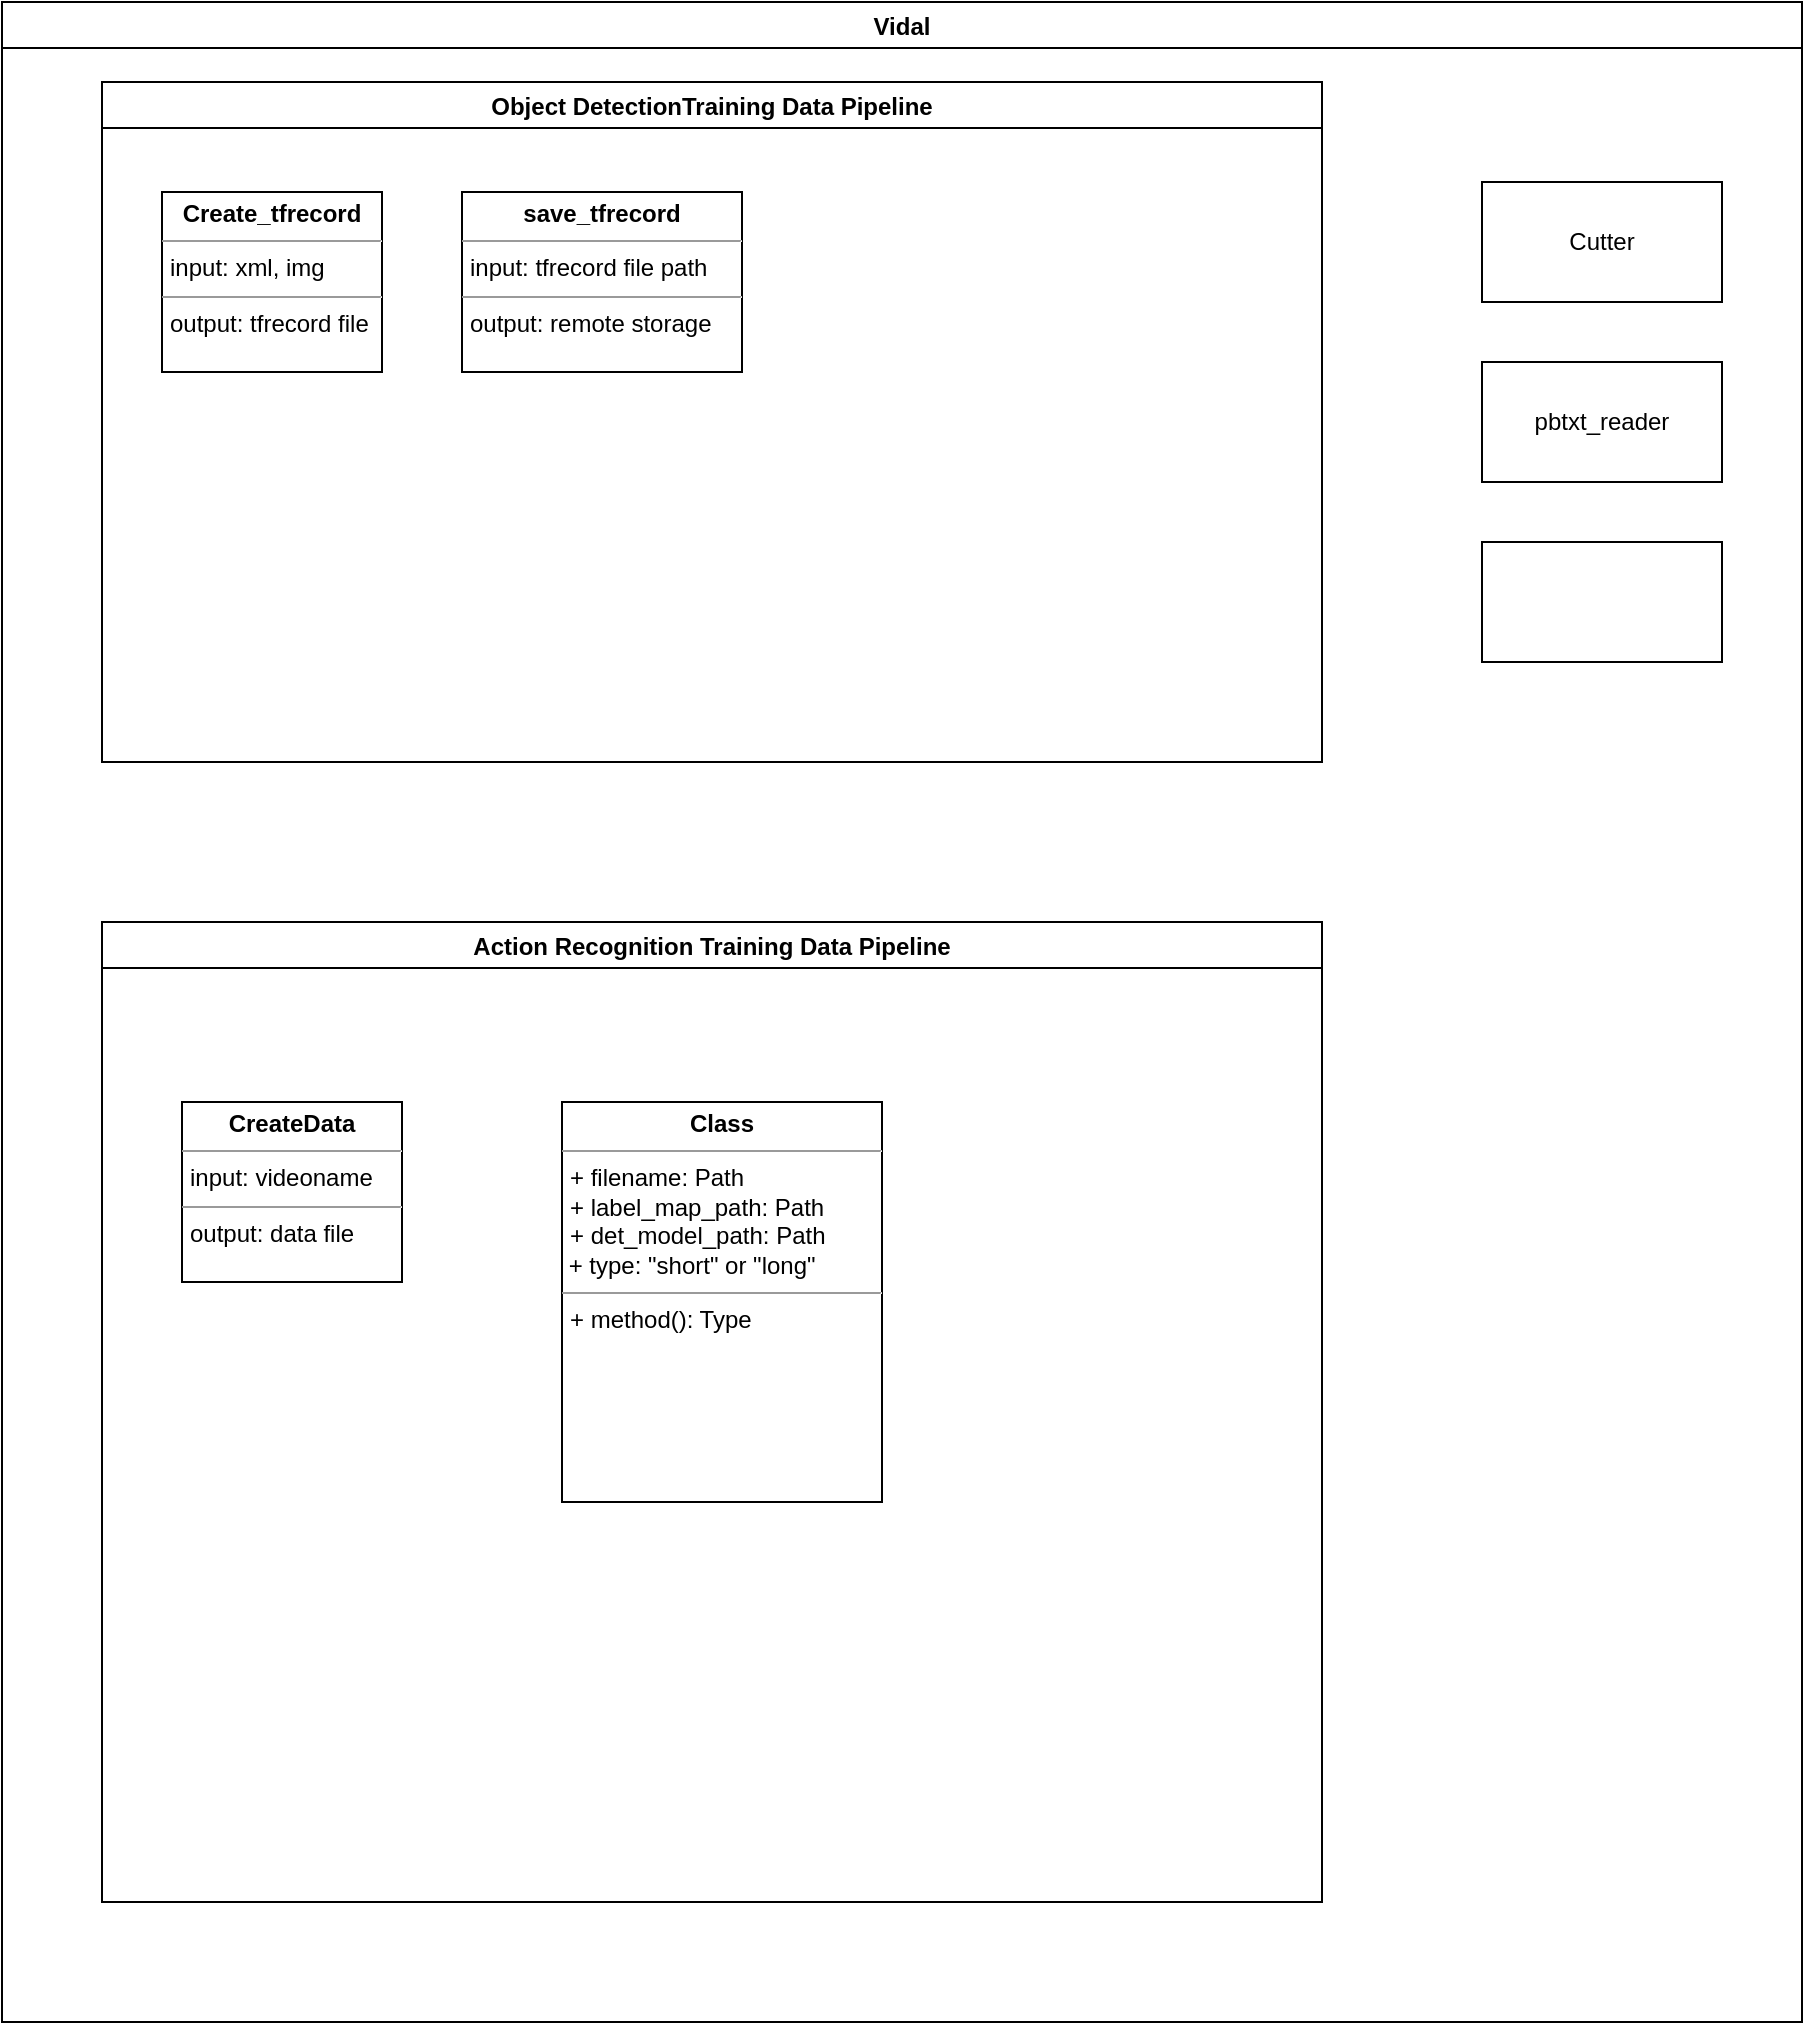 <mxfile version="14.6.13" type="device"><diagram id="QvygX1urIIGxkRKXzHxj" name="페이지-1"><mxGraphModel dx="388" dy="1810" grid="1" gridSize="10" guides="1" tooltips="1" connect="1" arrows="1" fold="1" page="1" pageScale="1" pageWidth="850" pageHeight="1100" math="0" shadow="0"><root><mxCell id="0"/><mxCell id="1" parent="0"/><mxCell id="8XVuTZqb9vnV_RxjyajA-2" value="Vidal" style="swimlane;" vertex="1" parent="1"><mxGeometry x="190" y="-790" width="900" height="1010" as="geometry"/></mxCell><mxCell id="8XVuTZqb9vnV_RxjyajA-4" value="Cutter" style="whiteSpace=wrap;html=1;" vertex="1" parent="8XVuTZqb9vnV_RxjyajA-2"><mxGeometry x="740" y="90" width="120" height="60" as="geometry"/></mxCell><mxCell id="8XVuTZqb9vnV_RxjyajA-6" value="Object DetectionTraining Data Pipeline" style="swimlane;" vertex="1" parent="8XVuTZqb9vnV_RxjyajA-2"><mxGeometry x="50" y="40" width="610" height="340" as="geometry"/></mxCell><mxCell id="8XVuTZqb9vnV_RxjyajA-15" value="&lt;p style=&quot;margin: 0px ; margin-top: 4px ; text-align: center&quot;&gt;&lt;b&gt;Create_tfrecord&lt;/b&gt;&lt;/p&gt;&lt;hr size=&quot;1&quot;&gt;&lt;p style=&quot;margin: 0px ; margin-left: 4px&quot;&gt;input: xml, img&lt;/p&gt;&lt;hr size=&quot;1&quot;&gt;&lt;p style=&quot;margin: 0px ; margin-left: 4px&quot;&gt;output: tfrecord file&lt;/p&gt;" style="verticalAlign=top;align=left;overflow=fill;fontSize=12;fontFamily=Helvetica;html=1;" vertex="1" parent="8XVuTZqb9vnV_RxjyajA-6"><mxGeometry x="30" y="55" width="110" height="90" as="geometry"/></mxCell><mxCell id="8XVuTZqb9vnV_RxjyajA-17" value="&lt;p style=&quot;margin: 0px ; margin-top: 4px ; text-align: center&quot;&gt;&lt;b&gt;save_tfrecord&lt;/b&gt;&lt;/p&gt;&lt;hr size=&quot;1&quot;&gt;&lt;p style=&quot;margin: 0px ; margin-left: 4px&quot;&gt;input: tfrecord file path&lt;/p&gt;&lt;hr size=&quot;1&quot;&gt;&lt;p style=&quot;margin: 0px ; margin-left: 4px&quot;&gt;output: remote storage&lt;/p&gt;" style="verticalAlign=top;align=left;overflow=fill;fontSize=12;fontFamily=Helvetica;html=1;" vertex="1" parent="8XVuTZqb9vnV_RxjyajA-6"><mxGeometry x="180" y="55" width="140" height="90" as="geometry"/></mxCell><mxCell id="8XVuTZqb9vnV_RxjyajA-8" value="Action Recognition Training Data Pipeline" style="swimlane;" vertex="1" parent="8XVuTZqb9vnV_RxjyajA-2"><mxGeometry x="50" y="460" width="610" height="490" as="geometry"/></mxCell><mxCell id="8XVuTZqb9vnV_RxjyajA-18" value="&lt;p style=&quot;margin: 0px ; margin-top: 4px ; text-align: center&quot;&gt;&lt;b&gt;CreateData&lt;/b&gt;&lt;/p&gt;&lt;hr size=&quot;1&quot;&gt;&lt;p style=&quot;margin: 0px ; margin-left: 4px&quot;&gt;input: videoname&lt;/p&gt;&lt;hr size=&quot;1&quot;&gt;&lt;p style=&quot;margin: 0px ; margin-left: 4px&quot;&gt;output: data file&lt;/p&gt;" style="verticalAlign=top;align=left;overflow=fill;fontSize=12;fontFamily=Helvetica;html=1;" vertex="1" parent="8XVuTZqb9vnV_RxjyajA-8"><mxGeometry x="40" y="90" width="110" height="90" as="geometry"/></mxCell><mxCell id="8XVuTZqb9vnV_RxjyajA-22" value="&lt;p style=&quot;margin: 0px ; margin-top: 4px ; text-align: center&quot;&gt;&lt;b&gt;Class&lt;/b&gt;&lt;/p&gt;&lt;hr size=&quot;1&quot;&gt;&lt;p style=&quot;margin: 0px ; margin-left: 4px&quot;&gt;+ filename: Path&lt;/p&gt;&lt;p style=&quot;margin: 0px ; margin-left: 4px&quot;&gt;+ label_map_path: Path&lt;br&gt;&lt;/p&gt;&lt;p style=&quot;margin: 0px ; margin-left: 4px&quot;&gt;+ det_model_path: Path&lt;/p&gt;&amp;nbsp;+ type: &quot;short&quot; or &quot;long&quot;&lt;br&gt;&lt;hr size=&quot;1&quot;&gt;&lt;p style=&quot;margin: 0px ; margin-left: 4px&quot;&gt;+ method(): Type&lt;/p&gt;" style="verticalAlign=top;align=left;overflow=fill;fontSize=12;fontFamily=Helvetica;html=1;" vertex="1" parent="8XVuTZqb9vnV_RxjyajA-8"><mxGeometry x="230" y="90" width="160" height="200" as="geometry"/></mxCell><mxCell id="8XVuTZqb9vnV_RxjyajA-10" value="pbtxt_reader" style="whiteSpace=wrap;html=1;" vertex="1" parent="8XVuTZqb9vnV_RxjyajA-2"><mxGeometry x="740" y="180" width="120" height="60" as="geometry"/></mxCell><mxCell id="8XVuTZqb9vnV_RxjyajA-11" value="" style="whiteSpace=wrap;html=1;" vertex="1" parent="8XVuTZqb9vnV_RxjyajA-2"><mxGeometry x="740" y="270" width="120" height="60" as="geometry"/></mxCell></root></mxGraphModel></diagram></mxfile>